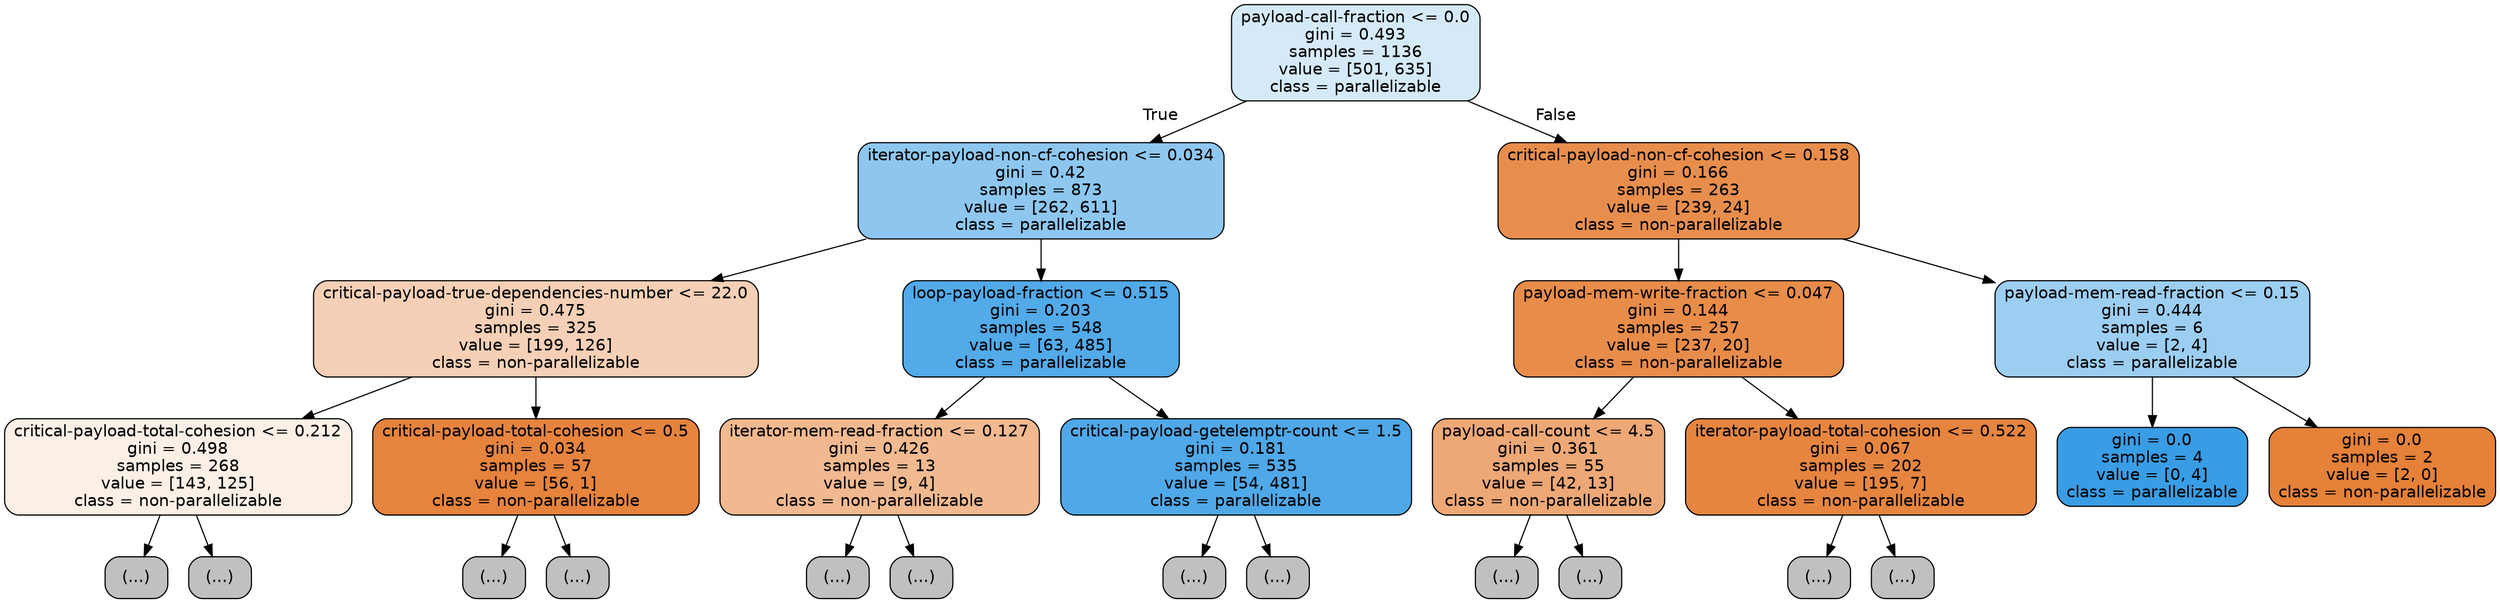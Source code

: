digraph Tree {
node [shape=box, style="filled, rounded", color="black", fontname=helvetica] ;
edge [fontname=helvetica] ;
0 [label="payload-call-fraction <= 0.0\ngini = 0.493\nsamples = 1136\nvalue = [501, 635]\nclass = parallelizable", fillcolor="#399de536"] ;
1 [label="iterator-payload-non-cf-cohesion <= 0.034\ngini = 0.42\nsamples = 873\nvalue = [262, 611]\nclass = parallelizable", fillcolor="#399de592"] ;
0 -> 1 [labeldistance=2.5, labelangle=45, headlabel="True"] ;
2 [label="critical-payload-true-dependencies-number <= 22.0\ngini = 0.475\nsamples = 325\nvalue = [199, 126]\nclass = non-parallelizable", fillcolor="#e581395e"] ;
1 -> 2 ;
3 [label="critical-payload-total-cohesion <= 0.212\ngini = 0.498\nsamples = 268\nvalue = [143, 125]\nclass = non-parallelizable", fillcolor="#e5813920"] ;
2 -> 3 ;
4 [label="(...)", fillcolor="#C0C0C0"] ;
3 -> 4 ;
41 [label="(...)", fillcolor="#C0C0C0"] ;
3 -> 41 ;
78 [label="critical-payload-total-cohesion <= 0.5\ngini = 0.034\nsamples = 57\nvalue = [56, 1]\nclass = non-parallelizable", fillcolor="#e58139fa"] ;
2 -> 78 ;
79 [label="(...)", fillcolor="#C0C0C0"] ;
78 -> 79 ;
80 [label="(...)", fillcolor="#C0C0C0"] ;
78 -> 80 ;
81 [label="loop-payload-fraction <= 0.515\ngini = 0.203\nsamples = 548\nvalue = [63, 485]\nclass = parallelizable", fillcolor="#399de5de"] ;
1 -> 81 ;
82 [label="iterator-mem-read-fraction <= 0.127\ngini = 0.426\nsamples = 13\nvalue = [9, 4]\nclass = non-parallelizable", fillcolor="#e581398e"] ;
81 -> 82 ;
83 [label="(...)", fillcolor="#C0C0C0"] ;
82 -> 83 ;
84 [label="(...)", fillcolor="#C0C0C0"] ;
82 -> 84 ;
89 [label="critical-payload-getelemptr-count <= 1.5\ngini = 0.181\nsamples = 535\nvalue = [54, 481]\nclass = parallelizable", fillcolor="#399de5e2"] ;
81 -> 89 ;
90 [label="(...)", fillcolor="#C0C0C0"] ;
89 -> 90 ;
171 [label="(...)", fillcolor="#C0C0C0"] ;
89 -> 171 ;
172 [label="critical-payload-non-cf-cohesion <= 0.158\ngini = 0.166\nsamples = 263\nvalue = [239, 24]\nclass = non-parallelizable", fillcolor="#e58139e5"] ;
0 -> 172 [labeldistance=2.5, labelangle=-45, headlabel="False"] ;
173 [label="payload-mem-write-fraction <= 0.047\ngini = 0.144\nsamples = 257\nvalue = [237, 20]\nclass = non-parallelizable", fillcolor="#e58139e9"] ;
172 -> 173 ;
174 [label="payload-call-count <= 4.5\ngini = 0.361\nsamples = 55\nvalue = [42, 13]\nclass = non-parallelizable", fillcolor="#e58139b0"] ;
173 -> 174 ;
175 [label="(...)", fillcolor="#C0C0C0"] ;
174 -> 175 ;
186 [label="(...)", fillcolor="#C0C0C0"] ;
174 -> 186 ;
189 [label="iterator-payload-total-cohesion <= 0.522\ngini = 0.067\nsamples = 202\nvalue = [195, 7]\nclass = non-parallelizable", fillcolor="#e58139f6"] ;
173 -> 189 ;
190 [label="(...)", fillcolor="#C0C0C0"] ;
189 -> 190 ;
203 [label="(...)", fillcolor="#C0C0C0"] ;
189 -> 203 ;
206 [label="payload-mem-read-fraction <= 0.15\ngini = 0.444\nsamples = 6\nvalue = [2, 4]\nclass = parallelizable", fillcolor="#399de57f"] ;
172 -> 206 ;
207 [label="gini = 0.0\nsamples = 4\nvalue = [0, 4]\nclass = parallelizable", fillcolor="#399de5ff"] ;
206 -> 207 ;
208 [label="gini = 0.0\nsamples = 2\nvalue = [2, 0]\nclass = non-parallelizable", fillcolor="#e58139ff"] ;
206 -> 208 ;
}